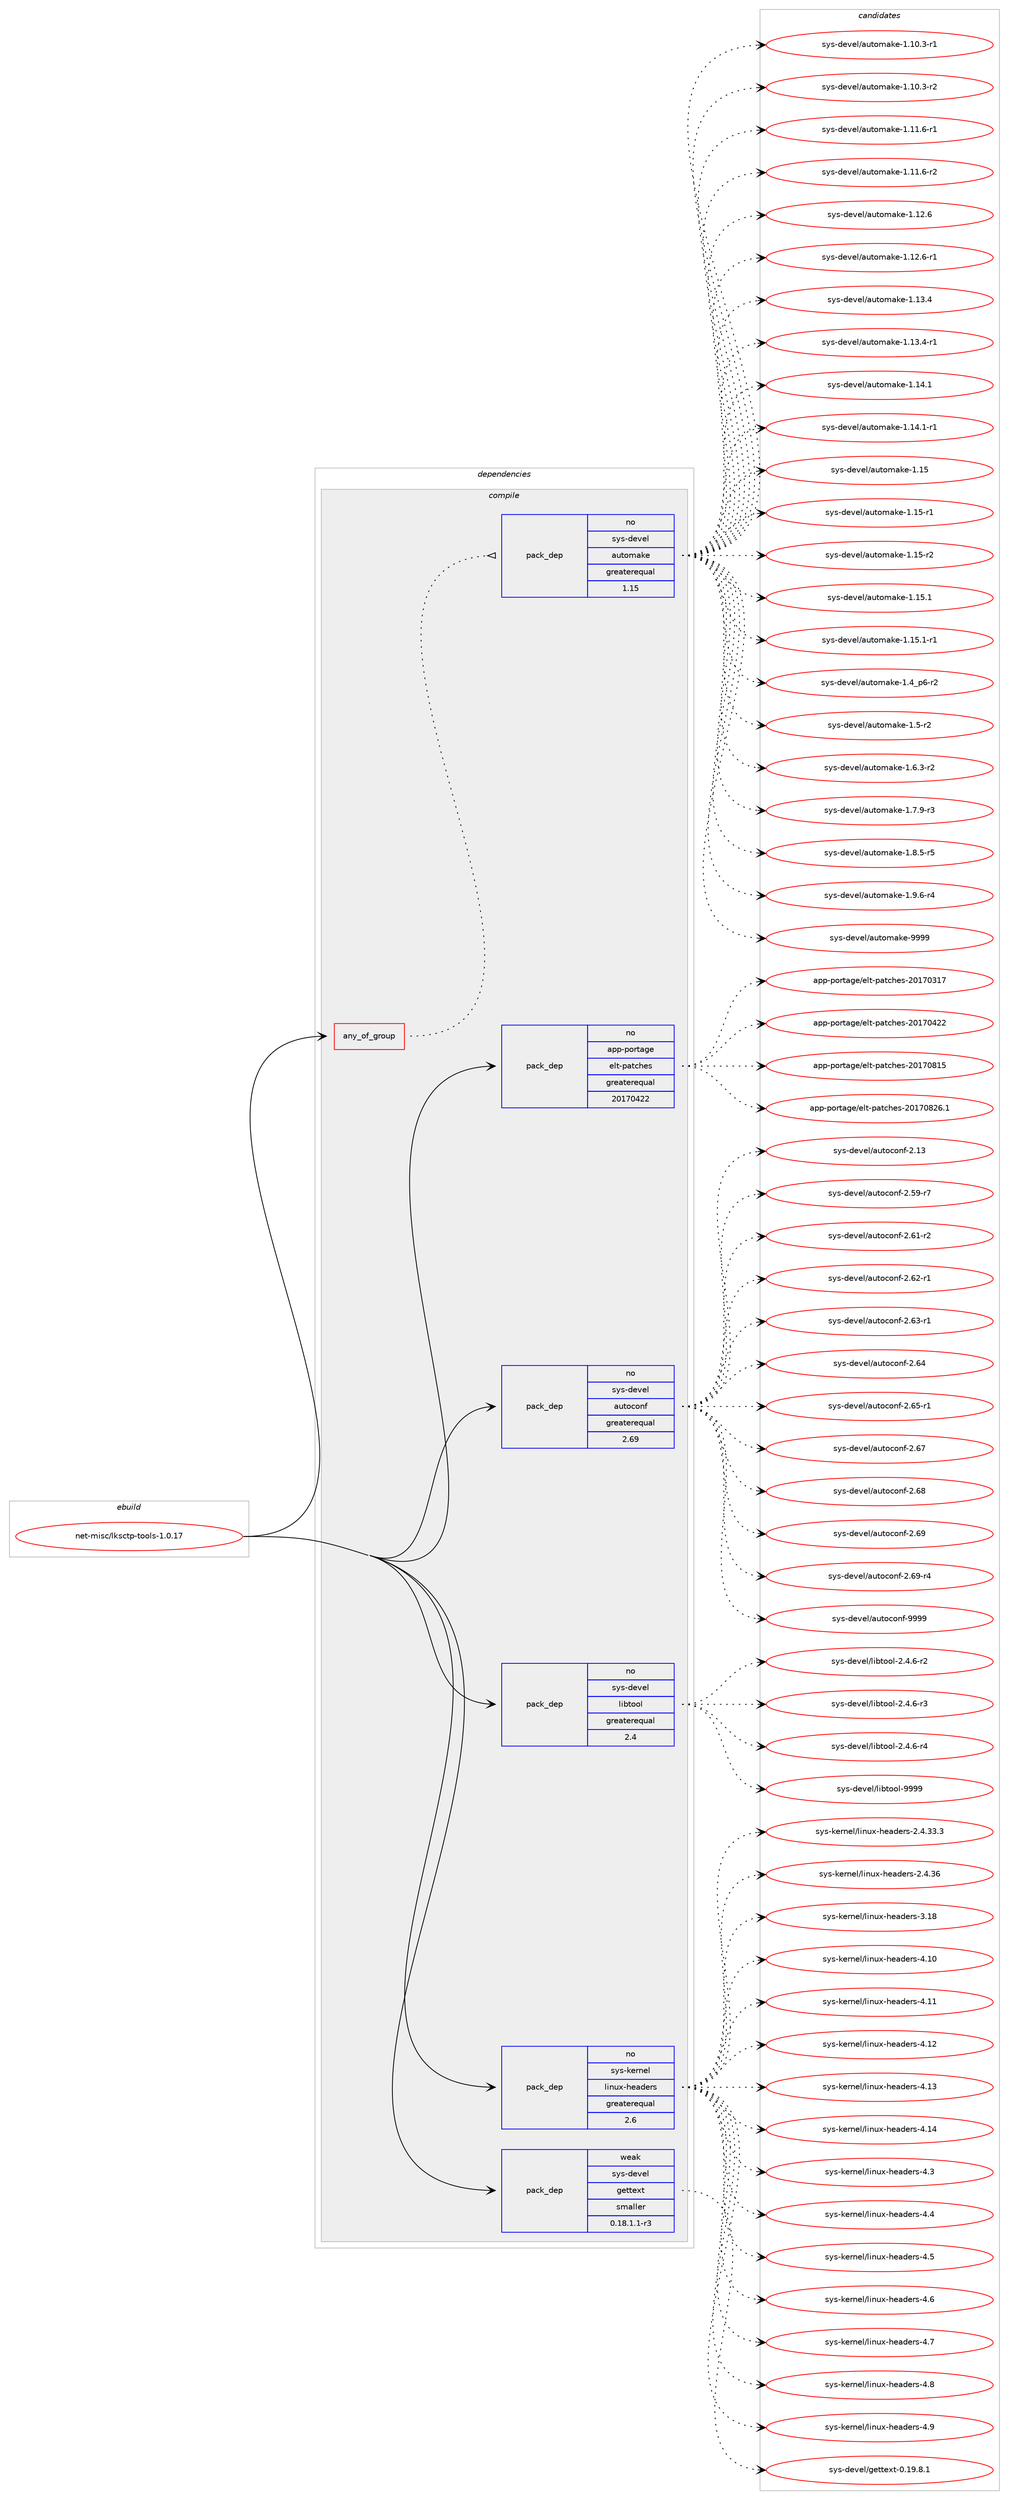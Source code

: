 digraph prolog {

# *************
# Graph options
# *************

newrank=true;
concentrate=true;
compound=true;
graph [rankdir=LR,fontname=Helvetica,fontsize=10,ranksep=1.5];#, ranksep=2.5, nodesep=0.2];
edge  [arrowhead=vee];
node  [fontname=Helvetica,fontsize=10];

# **********
# The ebuild
# **********

subgraph cluster_leftcol {
color=gray;
rank=same;
label=<<i>ebuild</i>>;
id [label="net-misc/lksctp-tools-1.0.17", color=red, width=4, href="../net-misc/lksctp-tools-1.0.17.svg"];
}

# ****************
# The dependencies
# ****************

subgraph cluster_midcol {
color=gray;
label=<<i>dependencies</i>>;
subgraph cluster_compile {
fillcolor="#eeeeee";
style=filled;
label=<<i>compile</i>>;
subgraph any42 {
dependency1702 [label=<<TABLE BORDER="0" CELLBORDER="1" CELLSPACING="0" CELLPADDING="4"><TR><TD CELLPADDING="10">any_of_group</TD></TR></TABLE>>, shape=none, color=red];subgraph pack1159 {
dependency1703 [label=<<TABLE BORDER="0" CELLBORDER="1" CELLSPACING="0" CELLPADDING="4" WIDTH="220"><TR><TD ROWSPAN="6" CELLPADDING="30">pack_dep</TD></TR><TR><TD WIDTH="110">no</TD></TR><TR><TD>sys-devel</TD></TR><TR><TD>automake</TD></TR><TR><TD>greaterequal</TD></TR><TR><TD>1.15</TD></TR></TABLE>>, shape=none, color=blue];
}
dependency1702:e -> dependency1703:w [weight=20,style="dotted",arrowhead="oinv"];
}
id:e -> dependency1702:w [weight=20,style="solid",arrowhead="vee"];
subgraph pack1160 {
dependency1704 [label=<<TABLE BORDER="0" CELLBORDER="1" CELLSPACING="0" CELLPADDING="4" WIDTH="220"><TR><TD ROWSPAN="6" CELLPADDING="30">pack_dep</TD></TR><TR><TD WIDTH="110">no</TD></TR><TR><TD>app-portage</TD></TR><TR><TD>elt-patches</TD></TR><TR><TD>greaterequal</TD></TR><TR><TD>20170422</TD></TR></TABLE>>, shape=none, color=blue];
}
id:e -> dependency1704:w [weight=20,style="solid",arrowhead="vee"];
subgraph pack1161 {
dependency1705 [label=<<TABLE BORDER="0" CELLBORDER="1" CELLSPACING="0" CELLPADDING="4" WIDTH="220"><TR><TD ROWSPAN="6" CELLPADDING="30">pack_dep</TD></TR><TR><TD WIDTH="110">no</TD></TR><TR><TD>sys-devel</TD></TR><TR><TD>autoconf</TD></TR><TR><TD>greaterequal</TD></TR><TR><TD>2.69</TD></TR></TABLE>>, shape=none, color=blue];
}
id:e -> dependency1705:w [weight=20,style="solid",arrowhead="vee"];
subgraph pack1162 {
dependency1706 [label=<<TABLE BORDER="0" CELLBORDER="1" CELLSPACING="0" CELLPADDING="4" WIDTH="220"><TR><TD ROWSPAN="6" CELLPADDING="30">pack_dep</TD></TR><TR><TD WIDTH="110">no</TD></TR><TR><TD>sys-devel</TD></TR><TR><TD>libtool</TD></TR><TR><TD>greaterequal</TD></TR><TR><TD>2.4</TD></TR></TABLE>>, shape=none, color=blue];
}
id:e -> dependency1706:w [weight=20,style="solid",arrowhead="vee"];
subgraph pack1163 {
dependency1707 [label=<<TABLE BORDER="0" CELLBORDER="1" CELLSPACING="0" CELLPADDING="4" WIDTH="220"><TR><TD ROWSPAN="6" CELLPADDING="30">pack_dep</TD></TR><TR><TD WIDTH="110">no</TD></TR><TR><TD>sys-kernel</TD></TR><TR><TD>linux-headers</TD></TR><TR><TD>greaterequal</TD></TR><TR><TD>2.6</TD></TR></TABLE>>, shape=none, color=blue];
}
id:e -> dependency1707:w [weight=20,style="solid",arrowhead="vee"];
subgraph pack1164 {
dependency1708 [label=<<TABLE BORDER="0" CELLBORDER="1" CELLSPACING="0" CELLPADDING="4" WIDTH="220"><TR><TD ROWSPAN="6" CELLPADDING="30">pack_dep</TD></TR><TR><TD WIDTH="110">weak</TD></TR><TR><TD>sys-devel</TD></TR><TR><TD>gettext</TD></TR><TR><TD>smaller</TD></TR><TR><TD>0.18.1.1-r3</TD></TR></TABLE>>, shape=none, color=blue];
}
id:e -> dependency1708:w [weight=20,style="solid",arrowhead="vee"];
}
subgraph cluster_compileandrun {
fillcolor="#eeeeee";
style=filled;
label=<<i>compile and run</i>>;
}
subgraph cluster_run {
fillcolor="#eeeeee";
style=filled;
label=<<i>run</i>>;
}
}

# **************
# The candidates
# **************

subgraph cluster_choices {
rank=same;
color=gray;
label=<<i>candidates</i>>;

subgraph choice1159 {
color=black;
nodesep=1;
choice11512111545100101118101108479711711611110997107101454946494846514511449 [label="sys-devel/automake-1.10.3-r1", color=red, width=4,href="../sys-devel/automake-1.10.3-r1.svg"];
choice11512111545100101118101108479711711611110997107101454946494846514511450 [label="sys-devel/automake-1.10.3-r2", color=red, width=4,href="../sys-devel/automake-1.10.3-r2.svg"];
choice11512111545100101118101108479711711611110997107101454946494946544511449 [label="sys-devel/automake-1.11.6-r1", color=red, width=4,href="../sys-devel/automake-1.11.6-r1.svg"];
choice11512111545100101118101108479711711611110997107101454946494946544511450 [label="sys-devel/automake-1.11.6-r2", color=red, width=4,href="../sys-devel/automake-1.11.6-r2.svg"];
choice1151211154510010111810110847971171161111099710710145494649504654 [label="sys-devel/automake-1.12.6", color=red, width=4,href="../sys-devel/automake-1.12.6.svg"];
choice11512111545100101118101108479711711611110997107101454946495046544511449 [label="sys-devel/automake-1.12.6-r1", color=red, width=4,href="../sys-devel/automake-1.12.6-r1.svg"];
choice1151211154510010111810110847971171161111099710710145494649514652 [label="sys-devel/automake-1.13.4", color=red, width=4,href="../sys-devel/automake-1.13.4.svg"];
choice11512111545100101118101108479711711611110997107101454946495146524511449 [label="sys-devel/automake-1.13.4-r1", color=red, width=4,href="../sys-devel/automake-1.13.4-r1.svg"];
choice1151211154510010111810110847971171161111099710710145494649524649 [label="sys-devel/automake-1.14.1", color=red, width=4,href="../sys-devel/automake-1.14.1.svg"];
choice11512111545100101118101108479711711611110997107101454946495246494511449 [label="sys-devel/automake-1.14.1-r1", color=red, width=4,href="../sys-devel/automake-1.14.1-r1.svg"];
choice115121115451001011181011084797117116111109971071014549464953 [label="sys-devel/automake-1.15", color=red, width=4,href="../sys-devel/automake-1.15.svg"];
choice1151211154510010111810110847971171161111099710710145494649534511449 [label="sys-devel/automake-1.15-r1", color=red, width=4,href="../sys-devel/automake-1.15-r1.svg"];
choice1151211154510010111810110847971171161111099710710145494649534511450 [label="sys-devel/automake-1.15-r2", color=red, width=4,href="../sys-devel/automake-1.15-r2.svg"];
choice1151211154510010111810110847971171161111099710710145494649534649 [label="sys-devel/automake-1.15.1", color=red, width=4,href="../sys-devel/automake-1.15.1.svg"];
choice11512111545100101118101108479711711611110997107101454946495346494511449 [label="sys-devel/automake-1.15.1-r1", color=red, width=4,href="../sys-devel/automake-1.15.1-r1.svg"];
choice115121115451001011181011084797117116111109971071014549465295112544511450 [label="sys-devel/automake-1.4_p6-r2", color=red, width=4,href="../sys-devel/automake-1.4_p6-r2.svg"];
choice11512111545100101118101108479711711611110997107101454946534511450 [label="sys-devel/automake-1.5-r2", color=red, width=4,href="../sys-devel/automake-1.5-r2.svg"];
choice115121115451001011181011084797117116111109971071014549465446514511450 [label="sys-devel/automake-1.6.3-r2", color=red, width=4,href="../sys-devel/automake-1.6.3-r2.svg"];
choice115121115451001011181011084797117116111109971071014549465546574511451 [label="sys-devel/automake-1.7.9-r3", color=red, width=4,href="../sys-devel/automake-1.7.9-r3.svg"];
choice115121115451001011181011084797117116111109971071014549465646534511453 [label="sys-devel/automake-1.8.5-r5", color=red, width=4,href="../sys-devel/automake-1.8.5-r5.svg"];
choice115121115451001011181011084797117116111109971071014549465746544511452 [label="sys-devel/automake-1.9.6-r4", color=red, width=4,href="../sys-devel/automake-1.9.6-r4.svg"];
choice115121115451001011181011084797117116111109971071014557575757 [label="sys-devel/automake-9999", color=red, width=4,href="../sys-devel/automake-9999.svg"];
dependency1703:e -> choice11512111545100101118101108479711711611110997107101454946494846514511449:w [style=dotted,weight="100"];
dependency1703:e -> choice11512111545100101118101108479711711611110997107101454946494846514511450:w [style=dotted,weight="100"];
dependency1703:e -> choice11512111545100101118101108479711711611110997107101454946494946544511449:w [style=dotted,weight="100"];
dependency1703:e -> choice11512111545100101118101108479711711611110997107101454946494946544511450:w [style=dotted,weight="100"];
dependency1703:e -> choice1151211154510010111810110847971171161111099710710145494649504654:w [style=dotted,weight="100"];
dependency1703:e -> choice11512111545100101118101108479711711611110997107101454946495046544511449:w [style=dotted,weight="100"];
dependency1703:e -> choice1151211154510010111810110847971171161111099710710145494649514652:w [style=dotted,weight="100"];
dependency1703:e -> choice11512111545100101118101108479711711611110997107101454946495146524511449:w [style=dotted,weight="100"];
dependency1703:e -> choice1151211154510010111810110847971171161111099710710145494649524649:w [style=dotted,weight="100"];
dependency1703:e -> choice11512111545100101118101108479711711611110997107101454946495246494511449:w [style=dotted,weight="100"];
dependency1703:e -> choice115121115451001011181011084797117116111109971071014549464953:w [style=dotted,weight="100"];
dependency1703:e -> choice1151211154510010111810110847971171161111099710710145494649534511449:w [style=dotted,weight="100"];
dependency1703:e -> choice1151211154510010111810110847971171161111099710710145494649534511450:w [style=dotted,weight="100"];
dependency1703:e -> choice1151211154510010111810110847971171161111099710710145494649534649:w [style=dotted,weight="100"];
dependency1703:e -> choice11512111545100101118101108479711711611110997107101454946495346494511449:w [style=dotted,weight="100"];
dependency1703:e -> choice115121115451001011181011084797117116111109971071014549465295112544511450:w [style=dotted,weight="100"];
dependency1703:e -> choice11512111545100101118101108479711711611110997107101454946534511450:w [style=dotted,weight="100"];
dependency1703:e -> choice115121115451001011181011084797117116111109971071014549465446514511450:w [style=dotted,weight="100"];
dependency1703:e -> choice115121115451001011181011084797117116111109971071014549465546574511451:w [style=dotted,weight="100"];
dependency1703:e -> choice115121115451001011181011084797117116111109971071014549465646534511453:w [style=dotted,weight="100"];
dependency1703:e -> choice115121115451001011181011084797117116111109971071014549465746544511452:w [style=dotted,weight="100"];
dependency1703:e -> choice115121115451001011181011084797117116111109971071014557575757:w [style=dotted,weight="100"];
}
subgraph choice1160 {
color=black;
nodesep=1;
choice97112112451121111141169710310147101108116451129711699104101115455048495548514955 [label="app-portage/elt-patches-20170317", color=red, width=4,href="../app-portage/elt-patches-20170317.svg"];
choice97112112451121111141169710310147101108116451129711699104101115455048495548525050 [label="app-portage/elt-patches-20170422", color=red, width=4,href="../app-portage/elt-patches-20170422.svg"];
choice97112112451121111141169710310147101108116451129711699104101115455048495548564953 [label="app-portage/elt-patches-20170815", color=red, width=4,href="../app-portage/elt-patches-20170815.svg"];
choice971121124511211111411697103101471011081164511297116991041011154550484955485650544649 [label="app-portage/elt-patches-20170826.1", color=red, width=4,href="../app-portage/elt-patches-20170826.1.svg"];
dependency1704:e -> choice97112112451121111141169710310147101108116451129711699104101115455048495548514955:w [style=dotted,weight="100"];
dependency1704:e -> choice97112112451121111141169710310147101108116451129711699104101115455048495548525050:w [style=dotted,weight="100"];
dependency1704:e -> choice97112112451121111141169710310147101108116451129711699104101115455048495548564953:w [style=dotted,weight="100"];
dependency1704:e -> choice971121124511211111411697103101471011081164511297116991041011154550484955485650544649:w [style=dotted,weight="100"];
}
subgraph choice1161 {
color=black;
nodesep=1;
choice115121115451001011181011084797117116111991111101024550464951 [label="sys-devel/autoconf-2.13", color=red, width=4,href="../sys-devel/autoconf-2.13.svg"];
choice1151211154510010111810110847971171161119911111010245504653574511455 [label="sys-devel/autoconf-2.59-r7", color=red, width=4,href="../sys-devel/autoconf-2.59-r7.svg"];
choice1151211154510010111810110847971171161119911111010245504654494511450 [label="sys-devel/autoconf-2.61-r2", color=red, width=4,href="../sys-devel/autoconf-2.61-r2.svg"];
choice1151211154510010111810110847971171161119911111010245504654504511449 [label="sys-devel/autoconf-2.62-r1", color=red, width=4,href="../sys-devel/autoconf-2.62-r1.svg"];
choice1151211154510010111810110847971171161119911111010245504654514511449 [label="sys-devel/autoconf-2.63-r1", color=red, width=4,href="../sys-devel/autoconf-2.63-r1.svg"];
choice115121115451001011181011084797117116111991111101024550465452 [label="sys-devel/autoconf-2.64", color=red, width=4,href="../sys-devel/autoconf-2.64.svg"];
choice1151211154510010111810110847971171161119911111010245504654534511449 [label="sys-devel/autoconf-2.65-r1", color=red, width=4,href="../sys-devel/autoconf-2.65-r1.svg"];
choice115121115451001011181011084797117116111991111101024550465455 [label="sys-devel/autoconf-2.67", color=red, width=4,href="../sys-devel/autoconf-2.67.svg"];
choice115121115451001011181011084797117116111991111101024550465456 [label="sys-devel/autoconf-2.68", color=red, width=4,href="../sys-devel/autoconf-2.68.svg"];
choice115121115451001011181011084797117116111991111101024550465457 [label="sys-devel/autoconf-2.69", color=red, width=4,href="../sys-devel/autoconf-2.69.svg"];
choice1151211154510010111810110847971171161119911111010245504654574511452 [label="sys-devel/autoconf-2.69-r4", color=red, width=4,href="../sys-devel/autoconf-2.69-r4.svg"];
choice115121115451001011181011084797117116111991111101024557575757 [label="sys-devel/autoconf-9999", color=red, width=4,href="../sys-devel/autoconf-9999.svg"];
dependency1705:e -> choice115121115451001011181011084797117116111991111101024550464951:w [style=dotted,weight="100"];
dependency1705:e -> choice1151211154510010111810110847971171161119911111010245504653574511455:w [style=dotted,weight="100"];
dependency1705:e -> choice1151211154510010111810110847971171161119911111010245504654494511450:w [style=dotted,weight="100"];
dependency1705:e -> choice1151211154510010111810110847971171161119911111010245504654504511449:w [style=dotted,weight="100"];
dependency1705:e -> choice1151211154510010111810110847971171161119911111010245504654514511449:w [style=dotted,weight="100"];
dependency1705:e -> choice115121115451001011181011084797117116111991111101024550465452:w [style=dotted,weight="100"];
dependency1705:e -> choice1151211154510010111810110847971171161119911111010245504654534511449:w [style=dotted,weight="100"];
dependency1705:e -> choice115121115451001011181011084797117116111991111101024550465455:w [style=dotted,weight="100"];
dependency1705:e -> choice115121115451001011181011084797117116111991111101024550465456:w [style=dotted,weight="100"];
dependency1705:e -> choice115121115451001011181011084797117116111991111101024550465457:w [style=dotted,weight="100"];
dependency1705:e -> choice1151211154510010111810110847971171161119911111010245504654574511452:w [style=dotted,weight="100"];
dependency1705:e -> choice115121115451001011181011084797117116111991111101024557575757:w [style=dotted,weight="100"];
}
subgraph choice1162 {
color=black;
nodesep=1;
choice1151211154510010111810110847108105981161111111084550465246544511450 [label="sys-devel/libtool-2.4.6-r2", color=red, width=4,href="../sys-devel/libtool-2.4.6-r2.svg"];
choice1151211154510010111810110847108105981161111111084550465246544511451 [label="sys-devel/libtool-2.4.6-r3", color=red, width=4,href="../sys-devel/libtool-2.4.6-r3.svg"];
choice1151211154510010111810110847108105981161111111084550465246544511452 [label="sys-devel/libtool-2.4.6-r4", color=red, width=4,href="../sys-devel/libtool-2.4.6-r4.svg"];
choice1151211154510010111810110847108105981161111111084557575757 [label="sys-devel/libtool-9999", color=red, width=4,href="../sys-devel/libtool-9999.svg"];
dependency1706:e -> choice1151211154510010111810110847108105981161111111084550465246544511450:w [style=dotted,weight="100"];
dependency1706:e -> choice1151211154510010111810110847108105981161111111084550465246544511451:w [style=dotted,weight="100"];
dependency1706:e -> choice1151211154510010111810110847108105981161111111084550465246544511452:w [style=dotted,weight="100"];
dependency1706:e -> choice1151211154510010111810110847108105981161111111084557575757:w [style=dotted,weight="100"];
}
subgraph choice1163 {
color=black;
nodesep=1;
choice11512111545107101114110101108471081051101171204510410197100101114115455046524651514651 [label="sys-kernel/linux-headers-2.4.33.3", color=red, width=4,href="../sys-kernel/linux-headers-2.4.33.3.svg"];
choice1151211154510710111411010110847108105110117120451041019710010111411545504652465154 [label="sys-kernel/linux-headers-2.4.36", color=red, width=4,href="../sys-kernel/linux-headers-2.4.36.svg"];
choice115121115451071011141101011084710810511011712045104101971001011141154551464956 [label="sys-kernel/linux-headers-3.18", color=red, width=4,href="../sys-kernel/linux-headers-3.18.svg"];
choice115121115451071011141101011084710810511011712045104101971001011141154552464948 [label="sys-kernel/linux-headers-4.10", color=red, width=4,href="../sys-kernel/linux-headers-4.10.svg"];
choice115121115451071011141101011084710810511011712045104101971001011141154552464949 [label="sys-kernel/linux-headers-4.11", color=red, width=4,href="../sys-kernel/linux-headers-4.11.svg"];
choice115121115451071011141101011084710810511011712045104101971001011141154552464950 [label="sys-kernel/linux-headers-4.12", color=red, width=4,href="../sys-kernel/linux-headers-4.12.svg"];
choice115121115451071011141101011084710810511011712045104101971001011141154552464951 [label="sys-kernel/linux-headers-4.13", color=red, width=4,href="../sys-kernel/linux-headers-4.13.svg"];
choice115121115451071011141101011084710810511011712045104101971001011141154552464952 [label="sys-kernel/linux-headers-4.14", color=red, width=4,href="../sys-kernel/linux-headers-4.14.svg"];
choice1151211154510710111411010110847108105110117120451041019710010111411545524651 [label="sys-kernel/linux-headers-4.3", color=red, width=4,href="../sys-kernel/linux-headers-4.3.svg"];
choice1151211154510710111411010110847108105110117120451041019710010111411545524652 [label="sys-kernel/linux-headers-4.4", color=red, width=4,href="../sys-kernel/linux-headers-4.4.svg"];
choice1151211154510710111411010110847108105110117120451041019710010111411545524653 [label="sys-kernel/linux-headers-4.5", color=red, width=4,href="../sys-kernel/linux-headers-4.5.svg"];
choice1151211154510710111411010110847108105110117120451041019710010111411545524654 [label="sys-kernel/linux-headers-4.6", color=red, width=4,href="../sys-kernel/linux-headers-4.6.svg"];
choice1151211154510710111411010110847108105110117120451041019710010111411545524655 [label="sys-kernel/linux-headers-4.7", color=red, width=4,href="../sys-kernel/linux-headers-4.7.svg"];
choice1151211154510710111411010110847108105110117120451041019710010111411545524656 [label="sys-kernel/linux-headers-4.8", color=red, width=4,href="../sys-kernel/linux-headers-4.8.svg"];
choice1151211154510710111411010110847108105110117120451041019710010111411545524657 [label="sys-kernel/linux-headers-4.9", color=red, width=4,href="../sys-kernel/linux-headers-4.9.svg"];
dependency1707:e -> choice11512111545107101114110101108471081051101171204510410197100101114115455046524651514651:w [style=dotted,weight="100"];
dependency1707:e -> choice1151211154510710111411010110847108105110117120451041019710010111411545504652465154:w [style=dotted,weight="100"];
dependency1707:e -> choice115121115451071011141101011084710810511011712045104101971001011141154551464956:w [style=dotted,weight="100"];
dependency1707:e -> choice115121115451071011141101011084710810511011712045104101971001011141154552464948:w [style=dotted,weight="100"];
dependency1707:e -> choice115121115451071011141101011084710810511011712045104101971001011141154552464949:w [style=dotted,weight="100"];
dependency1707:e -> choice115121115451071011141101011084710810511011712045104101971001011141154552464950:w [style=dotted,weight="100"];
dependency1707:e -> choice115121115451071011141101011084710810511011712045104101971001011141154552464951:w [style=dotted,weight="100"];
dependency1707:e -> choice115121115451071011141101011084710810511011712045104101971001011141154552464952:w [style=dotted,weight="100"];
dependency1707:e -> choice1151211154510710111411010110847108105110117120451041019710010111411545524651:w [style=dotted,weight="100"];
dependency1707:e -> choice1151211154510710111411010110847108105110117120451041019710010111411545524652:w [style=dotted,weight="100"];
dependency1707:e -> choice1151211154510710111411010110847108105110117120451041019710010111411545524653:w [style=dotted,weight="100"];
dependency1707:e -> choice1151211154510710111411010110847108105110117120451041019710010111411545524654:w [style=dotted,weight="100"];
dependency1707:e -> choice1151211154510710111411010110847108105110117120451041019710010111411545524655:w [style=dotted,weight="100"];
dependency1707:e -> choice1151211154510710111411010110847108105110117120451041019710010111411545524656:w [style=dotted,weight="100"];
dependency1707:e -> choice1151211154510710111411010110847108105110117120451041019710010111411545524657:w [style=dotted,weight="100"];
}
subgraph choice1164 {
color=black;
nodesep=1;
choice1151211154510010111810110847103101116116101120116454846495746564649 [label="sys-devel/gettext-0.19.8.1", color=red, width=4,href="../sys-devel/gettext-0.19.8.1.svg"];
dependency1708:e -> choice1151211154510010111810110847103101116116101120116454846495746564649:w [style=dotted,weight="100"];
}
}

}
